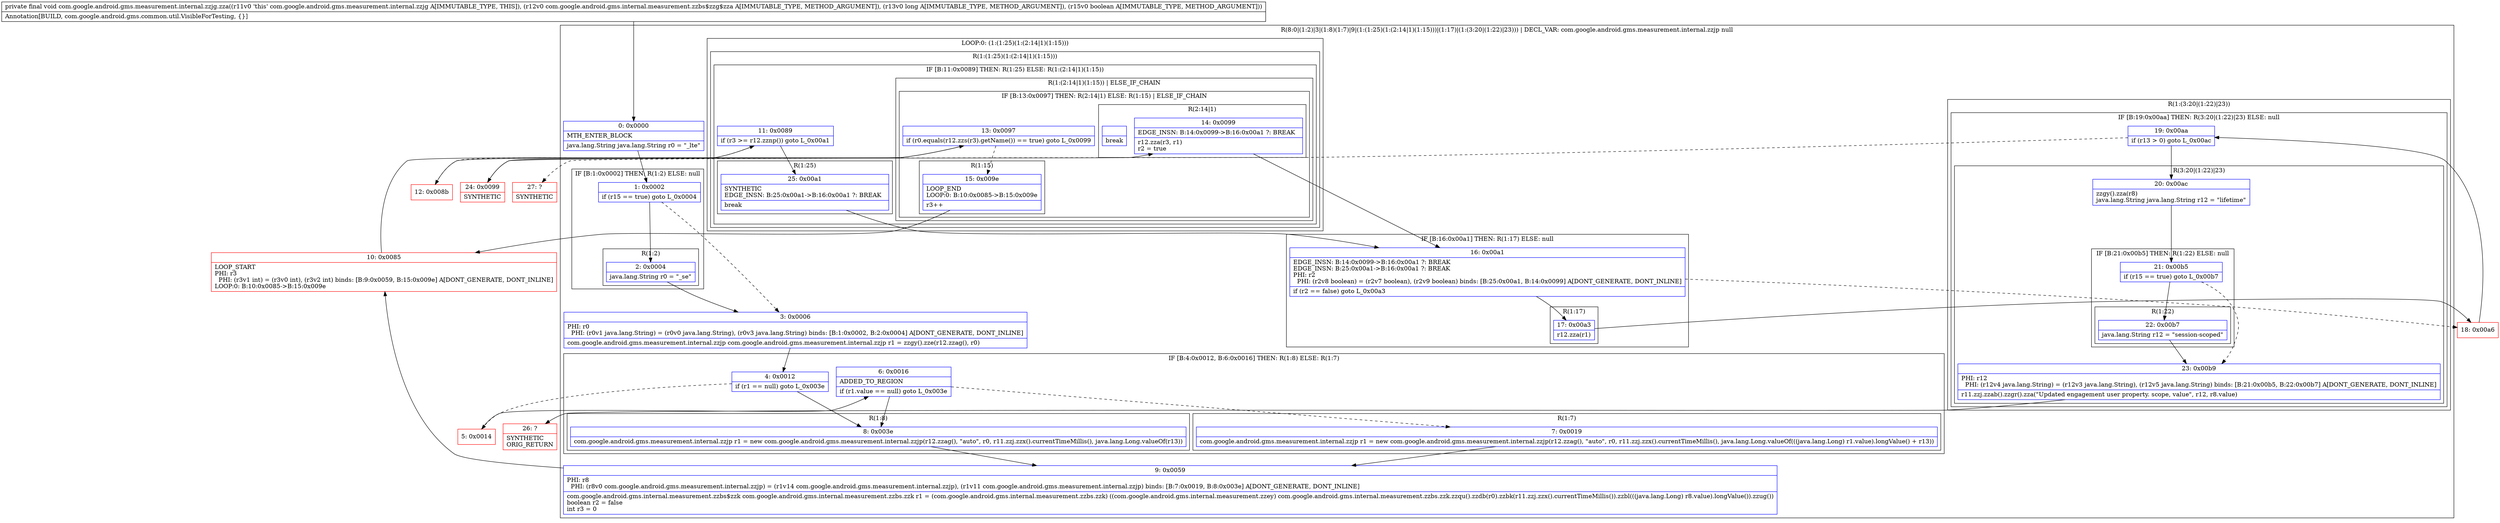 digraph "CFG forcom.google.android.gms.measurement.internal.zzjg.zza(Lcom\/google\/android\/gms\/internal\/measurement\/zzbs$zzg$zza;JZ)V" {
subgraph cluster_Region_1967023880 {
label = "R(8:0|(1:2)|3|(1:8)(1:7)|9|(1:(1:25)(1:(2:14|1)(1:15)))|(1:17)|(1:(3:20|(1:22)|23))) | DECL_VAR: com.google.android.gms.measurement.internal.zzjp null\l";
node [shape=record,color=blue];
Node_0 [shape=record,label="{0\:\ 0x0000|MTH_ENTER_BLOCK\l|java.lang.String java.lang.String r0 = \"_lte\"\l}"];
subgraph cluster_IfRegion_9940184 {
label = "IF [B:1:0x0002] THEN: R(1:2) ELSE: null";
node [shape=record,color=blue];
Node_1 [shape=record,label="{1\:\ 0x0002|if (r15 == true) goto L_0x0004\l}"];
subgraph cluster_Region_54894387 {
label = "R(1:2)";
node [shape=record,color=blue];
Node_2 [shape=record,label="{2\:\ 0x0004|java.lang.String r0 = \"_se\"\l}"];
}
}
Node_3 [shape=record,label="{3\:\ 0x0006|PHI: r0 \l  PHI: (r0v1 java.lang.String) = (r0v0 java.lang.String), (r0v3 java.lang.String) binds: [B:1:0x0002, B:2:0x0004] A[DONT_GENERATE, DONT_INLINE]\l|com.google.android.gms.measurement.internal.zzjp com.google.android.gms.measurement.internal.zzjp r1 = zzgy().zze(r12.zzag(), r0)\l}"];
subgraph cluster_IfRegion_983484674 {
label = "IF [B:4:0x0012, B:6:0x0016] THEN: R(1:8) ELSE: R(1:7)";
node [shape=record,color=blue];
Node_4 [shape=record,label="{4\:\ 0x0012|if (r1 == null) goto L_0x003e\l}"];
Node_6 [shape=record,label="{6\:\ 0x0016|ADDED_TO_REGION\l|if (r1.value == null) goto L_0x003e\l}"];
subgraph cluster_Region_34142870 {
label = "R(1:8)";
node [shape=record,color=blue];
Node_8 [shape=record,label="{8\:\ 0x003e|com.google.android.gms.measurement.internal.zzjp r1 = new com.google.android.gms.measurement.internal.zzjp(r12.zzag(), \"auto\", r0, r11.zzj.zzx().currentTimeMillis(), java.lang.Long.valueOf(r13))\l}"];
}
subgraph cluster_Region_319640537 {
label = "R(1:7)";
node [shape=record,color=blue];
Node_7 [shape=record,label="{7\:\ 0x0019|com.google.android.gms.measurement.internal.zzjp r1 = new com.google.android.gms.measurement.internal.zzjp(r12.zzag(), \"auto\", r0, r11.zzj.zzx().currentTimeMillis(), java.lang.Long.valueOf(((java.lang.Long) r1.value).longValue() + r13))\l}"];
}
}
Node_9 [shape=record,label="{9\:\ 0x0059|PHI: r8 \l  PHI: (r8v0 com.google.android.gms.measurement.internal.zzjp) = (r1v14 com.google.android.gms.measurement.internal.zzjp), (r1v11 com.google.android.gms.measurement.internal.zzjp) binds: [B:7:0x0019, B:8:0x003e] A[DONT_GENERATE, DONT_INLINE]\l|com.google.android.gms.internal.measurement.zzbs$zzk com.google.android.gms.internal.measurement.zzbs.zzk r1 = (com.google.android.gms.internal.measurement.zzbs.zzk) ((com.google.android.gms.internal.measurement.zzey) com.google.android.gms.internal.measurement.zzbs.zzk.zzqu().zzdb(r0).zzbk(r11.zzj.zzx().currentTimeMillis()).zzbl(((java.lang.Long) r8.value).longValue()).zzug())\lboolean r2 = false\lint r3 = 0\l}"];
subgraph cluster_LoopRegion_1142807218 {
label = "LOOP:0: (1:(1:25)(1:(2:14|1)(1:15)))";
node [shape=record,color=blue];
subgraph cluster_Region_380075488 {
label = "R(1:(1:25)(1:(2:14|1)(1:15)))";
node [shape=record,color=blue];
subgraph cluster_IfRegion_1904667464 {
label = "IF [B:11:0x0089] THEN: R(1:25) ELSE: R(1:(2:14|1)(1:15))";
node [shape=record,color=blue];
Node_11 [shape=record,label="{11\:\ 0x0089|if (r3 \>= r12.zznp()) goto L_0x00a1\l}"];
subgraph cluster_Region_261225726 {
label = "R(1:25)";
node [shape=record,color=blue];
Node_25 [shape=record,label="{25\:\ 0x00a1|SYNTHETIC\lEDGE_INSN: B:25:0x00a1\-\>B:16:0x00a1 ?: BREAK  \l|break\l}"];
}
subgraph cluster_Region_844980408 {
label = "R(1:(2:14|1)(1:15)) | ELSE_IF_CHAIN\l";
node [shape=record,color=blue];
subgraph cluster_IfRegion_353198231 {
label = "IF [B:13:0x0097] THEN: R(2:14|1) ELSE: R(1:15) | ELSE_IF_CHAIN\l";
node [shape=record,color=blue];
Node_13 [shape=record,label="{13\:\ 0x0097|if (r0.equals(r12.zzs(r3).getName()) == true) goto L_0x0099\l}"];
subgraph cluster_Region_2131183757 {
label = "R(2:14|1)";
node [shape=record,color=blue];
Node_14 [shape=record,label="{14\:\ 0x0099|EDGE_INSN: B:14:0x0099\-\>B:16:0x00a1 ?: BREAK  \l|r12.zza(r3, r1)\lr2 = true\l}"];
Node_InsnContainer_415228939 [shape=record,label="{|break\l}"];
}
subgraph cluster_Region_872455781 {
label = "R(1:15)";
node [shape=record,color=blue];
Node_15 [shape=record,label="{15\:\ 0x009e|LOOP_END\lLOOP:0: B:10:0x0085\-\>B:15:0x009e\l|r3++\l}"];
}
}
}
}
}
}
subgraph cluster_IfRegion_2023394989 {
label = "IF [B:16:0x00a1] THEN: R(1:17) ELSE: null";
node [shape=record,color=blue];
Node_16 [shape=record,label="{16\:\ 0x00a1|EDGE_INSN: B:14:0x0099\-\>B:16:0x00a1 ?: BREAK  \lEDGE_INSN: B:25:0x00a1\-\>B:16:0x00a1 ?: BREAK  \lPHI: r2 \l  PHI: (r2v8 boolean) = (r2v7 boolean), (r2v9 boolean) binds: [B:25:0x00a1, B:14:0x0099] A[DONT_GENERATE, DONT_INLINE]\l|if (r2 == false) goto L_0x00a3\l}"];
subgraph cluster_Region_107831087 {
label = "R(1:17)";
node [shape=record,color=blue];
Node_17 [shape=record,label="{17\:\ 0x00a3|r12.zza(r1)\l}"];
}
}
subgraph cluster_Region_895144577 {
label = "R(1:(3:20|(1:22)|23))";
node [shape=record,color=blue];
subgraph cluster_IfRegion_900513496 {
label = "IF [B:19:0x00aa] THEN: R(3:20|(1:22)|23) ELSE: null";
node [shape=record,color=blue];
Node_19 [shape=record,label="{19\:\ 0x00aa|if (r13 \> 0) goto L_0x00ac\l}"];
subgraph cluster_Region_494818928 {
label = "R(3:20|(1:22)|23)";
node [shape=record,color=blue];
Node_20 [shape=record,label="{20\:\ 0x00ac|zzgy().zza(r8)\ljava.lang.String java.lang.String r12 = \"lifetime\"\l}"];
subgraph cluster_IfRegion_1814904949 {
label = "IF [B:21:0x00b5] THEN: R(1:22) ELSE: null";
node [shape=record,color=blue];
Node_21 [shape=record,label="{21\:\ 0x00b5|if (r15 == true) goto L_0x00b7\l}"];
subgraph cluster_Region_834493588 {
label = "R(1:22)";
node [shape=record,color=blue];
Node_22 [shape=record,label="{22\:\ 0x00b7|java.lang.String r12 = \"session\-scoped\"\l}"];
}
}
Node_23 [shape=record,label="{23\:\ 0x00b9|PHI: r12 \l  PHI: (r12v4 java.lang.String) = (r12v3 java.lang.String), (r12v5 java.lang.String) binds: [B:21:0x00b5, B:22:0x00b7] A[DONT_GENERATE, DONT_INLINE]\l|r11.zzj.zzab().zzgr().zza(\"Updated engagement user property. scope, value\", r12, r8.value)\l}"];
}
}
}
}
Node_5 [shape=record,color=red,label="{5\:\ 0x0014}"];
Node_10 [shape=record,color=red,label="{10\:\ 0x0085|LOOP_START\lPHI: r3 \l  PHI: (r3v1 int) = (r3v0 int), (r3v2 int) binds: [B:9:0x0059, B:15:0x009e] A[DONT_GENERATE, DONT_INLINE]\lLOOP:0: B:10:0x0085\-\>B:15:0x009e\l}"];
Node_12 [shape=record,color=red,label="{12\:\ 0x008b}"];
Node_18 [shape=record,color=red,label="{18\:\ 0x00a6}"];
Node_24 [shape=record,color=red,label="{24\:\ 0x0099|SYNTHETIC\l}"];
Node_26 [shape=record,color=red,label="{26\:\ ?|SYNTHETIC\lORIG_RETURN\l}"];
Node_27 [shape=record,color=red,label="{27\:\ ?|SYNTHETIC\l}"];
MethodNode[shape=record,label="{private final void com.google.android.gms.measurement.internal.zzjg.zza((r11v0 'this' com.google.android.gms.measurement.internal.zzjg A[IMMUTABLE_TYPE, THIS]), (r12v0 com.google.android.gms.internal.measurement.zzbs$zzg$zza A[IMMUTABLE_TYPE, METHOD_ARGUMENT]), (r13v0 long A[IMMUTABLE_TYPE, METHOD_ARGUMENT]), (r15v0 boolean A[IMMUTABLE_TYPE, METHOD_ARGUMENT]))  | Annotation[BUILD, com.google.android.gms.common.util.VisibleForTesting, \{\}]\l}"];
MethodNode -> Node_0;
Node_0 -> Node_1;
Node_1 -> Node_2;
Node_1 -> Node_3[style=dashed];
Node_2 -> Node_3;
Node_3 -> Node_4;
Node_4 -> Node_5[style=dashed];
Node_4 -> Node_8;
Node_6 -> Node_7[style=dashed];
Node_6 -> Node_8;
Node_8 -> Node_9;
Node_7 -> Node_9;
Node_9 -> Node_10;
Node_11 -> Node_12[style=dashed];
Node_11 -> Node_25;
Node_25 -> Node_16;
Node_13 -> Node_15[style=dashed];
Node_13 -> Node_24;
Node_14 -> Node_16;
Node_15 -> Node_10;
Node_16 -> Node_17;
Node_16 -> Node_18[style=dashed];
Node_17 -> Node_18;
Node_19 -> Node_20;
Node_19 -> Node_27[style=dashed];
Node_20 -> Node_21;
Node_21 -> Node_22;
Node_21 -> Node_23[style=dashed];
Node_22 -> Node_23;
Node_23 -> Node_26;
Node_5 -> Node_6;
Node_10 -> Node_11;
Node_12 -> Node_13;
Node_18 -> Node_19;
Node_24 -> Node_14;
}

